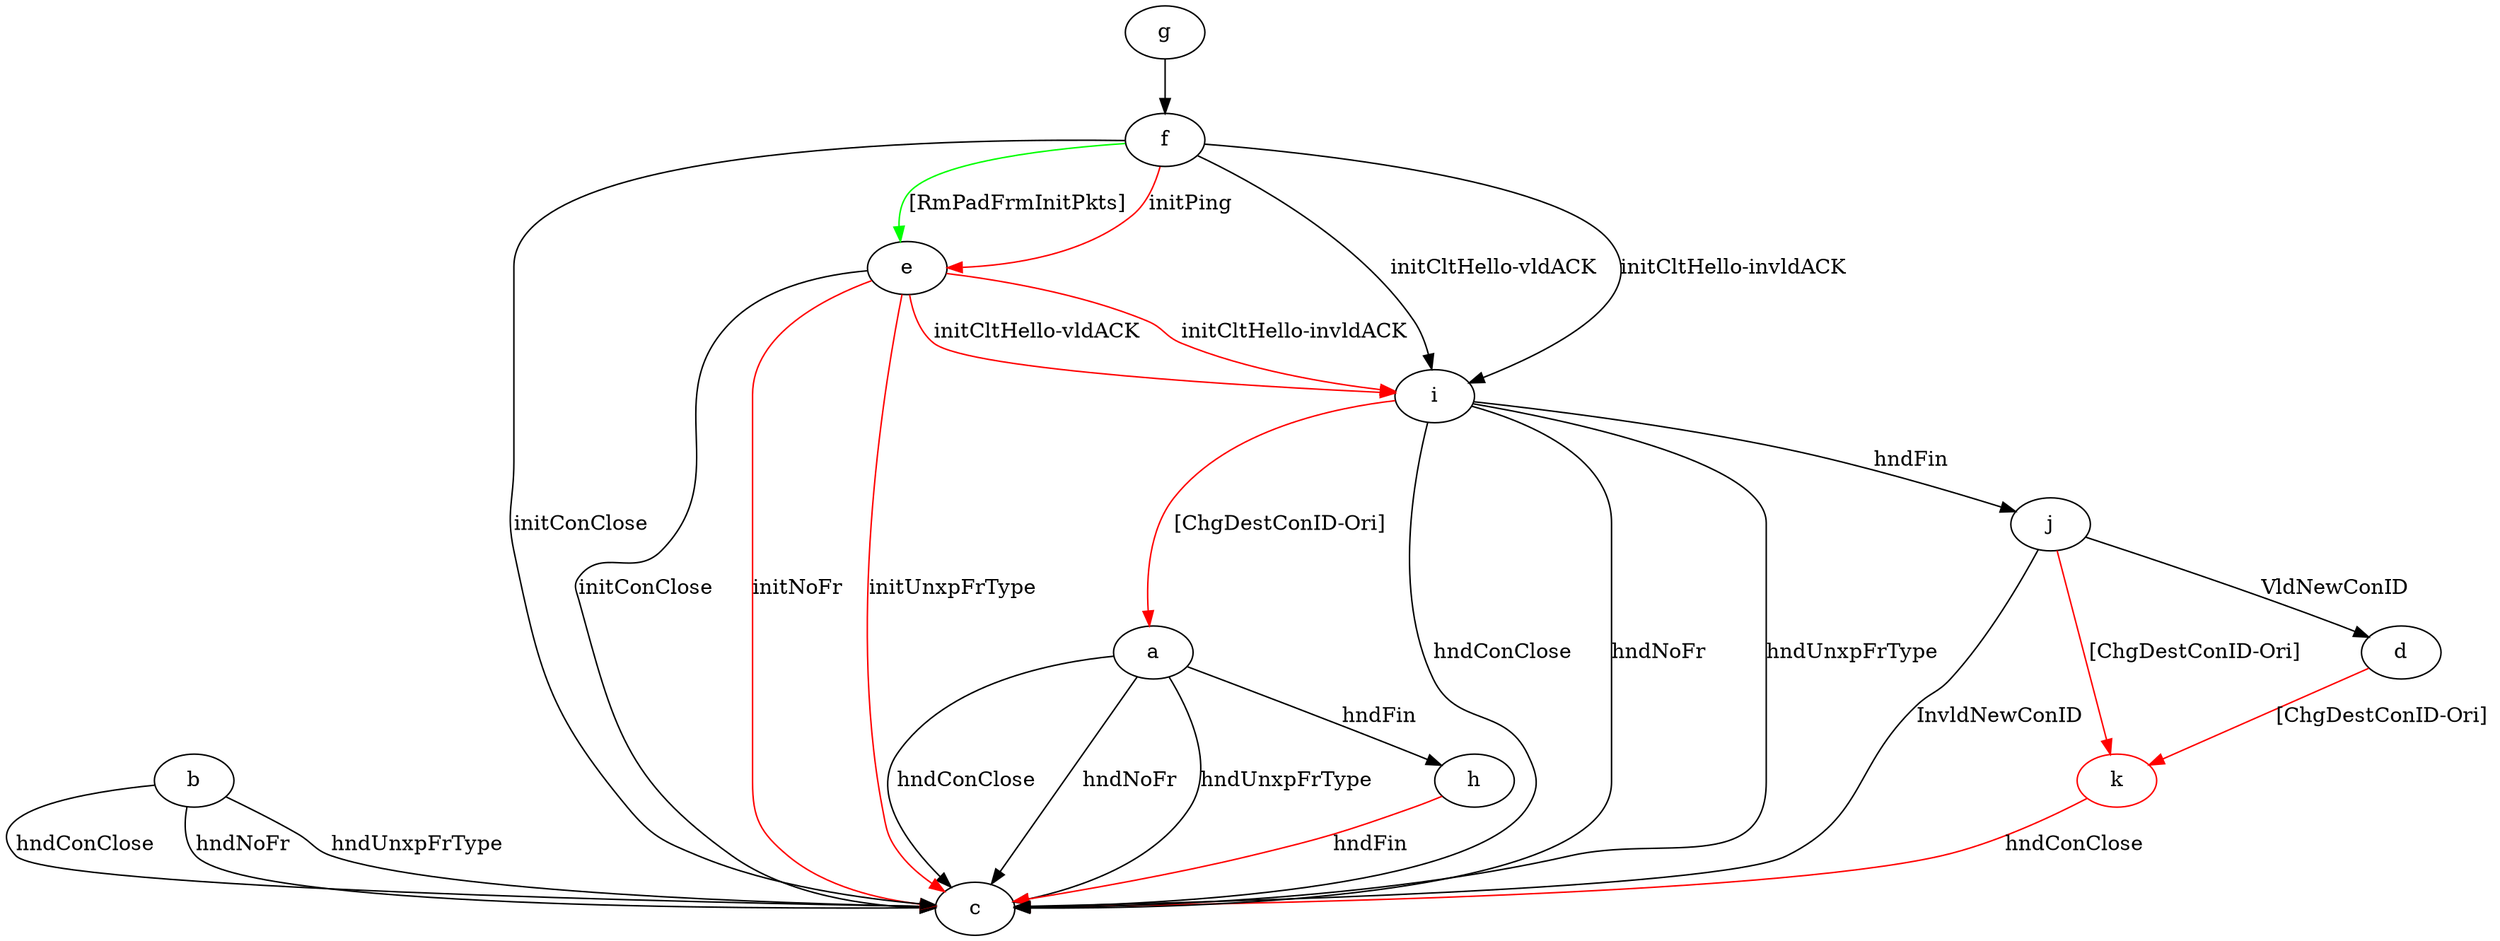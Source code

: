 digraph "" {
	a -> c	[key=0,
		label="hndConClose "];
	a -> c	[key=1,
		label="hndNoFr "];
	a -> c	[key=2,
		label="hndUnxpFrType "];
	a -> h	[key=0,
		label="hndFin "];
	b -> c	[key=0,
		label="hndConClose "];
	b -> c	[key=1,
		label="hndNoFr "];
	b -> c	[key=2,
		label="hndUnxpFrType "];
	k	[color=red];
	d -> k	[key=0,
		color=red,
		label="[ChgDestConID-Ori] "];
	e -> c	[key=0,
		label="initConClose "];
	e -> c	[key=1,
		color=red,
		label="initNoFr "];
	e -> c	[key=2,
		color=red,
		label="initUnxpFrType "];
	e -> i	[key=0,
		color=red,
		label="initCltHello-vldACK "];
	e -> i	[key=1,
		color=red,
		label="initCltHello-invldACK "];
	f -> c	[key=0,
		label="initConClose "];
	f -> e	[key=0,
		color=green,
		label="[RmPadFrmInitPkts] "];
	f -> e	[key=1,
		color=red,
		label="initPing "];
	f -> i	[key=0,
		label="initCltHello-vldACK "];
	f -> i	[key=1,
		label="initCltHello-invldACK "];
	g -> f	[key=0];
	h -> c	[key=0,
		color=red,
		label="hndFin "];
	i -> a	[key=0,
		color=red,
		label="[ChgDestConID-Ori] "];
	i -> c	[key=0,
		label="hndConClose "];
	i -> c	[key=1,
		label="hndNoFr "];
	i -> c	[key=2,
		label="hndUnxpFrType "];
	i -> j	[key=0,
		label="hndFin "];
	j -> c	[key=0,
		label="InvldNewConID "];
	j -> d	[key=0,
		label="VldNewConID "];
	j -> k	[key=0,
		color=red,
		label="[ChgDestConID-Ori] "];
	k -> c	[key=0,
		color=red,
		label="hndConClose "];
}
